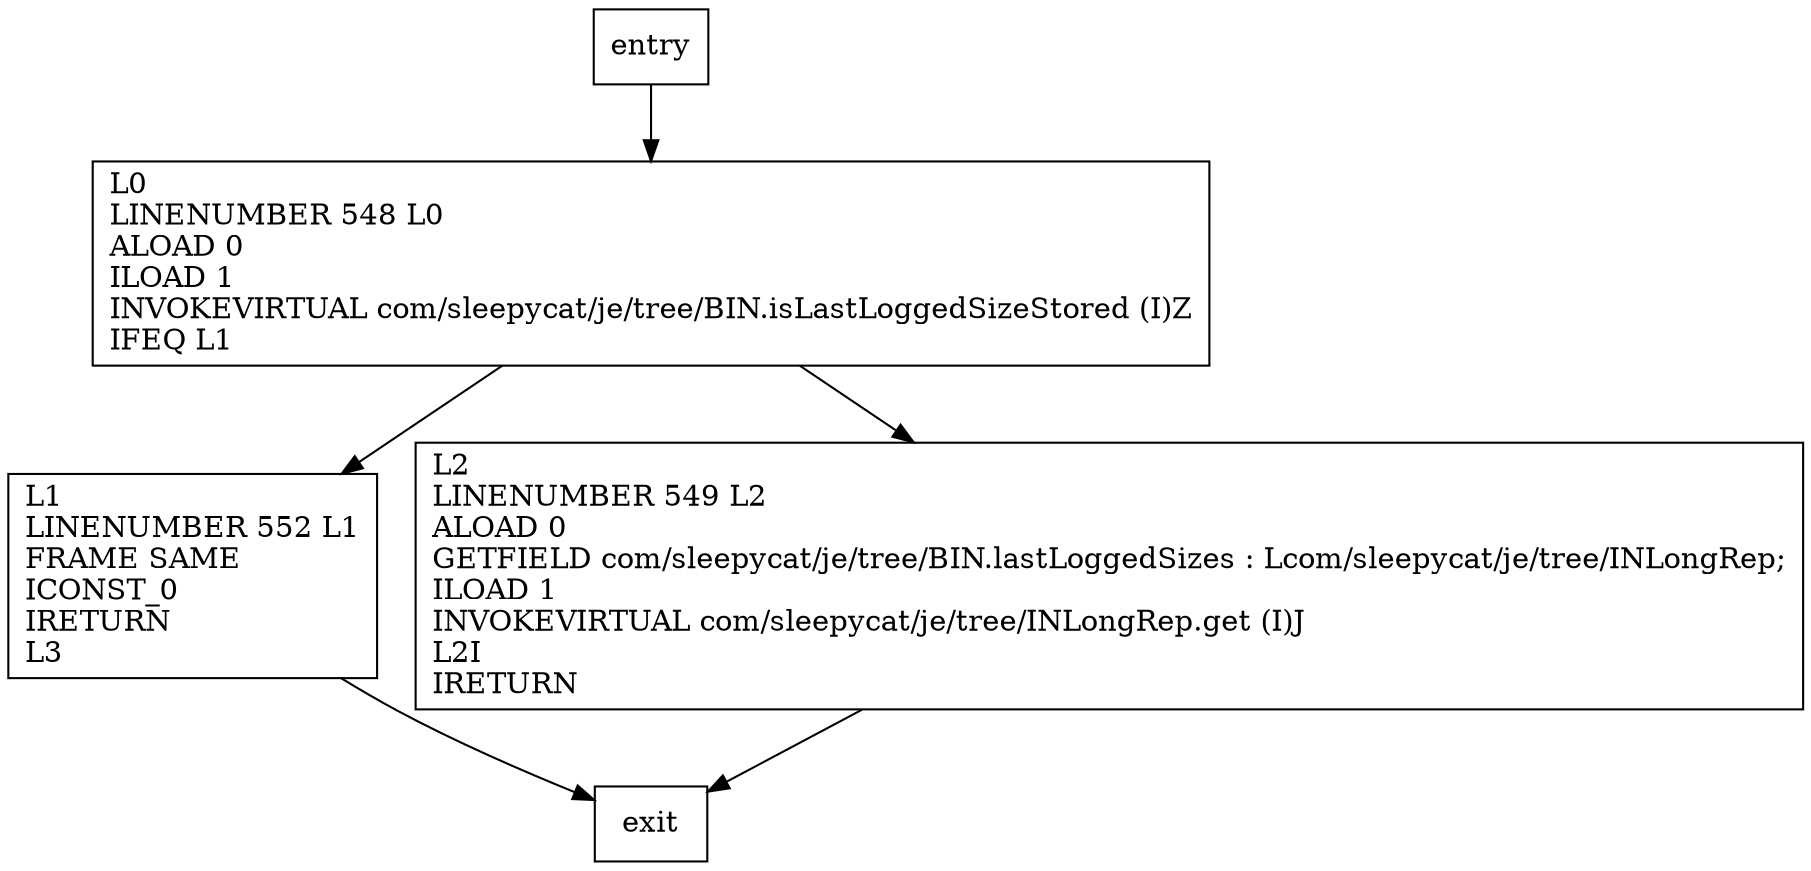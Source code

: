 digraph getLastLoggedSize {
node [shape=record];
1906583612 [label="L0\lLINENUMBER 548 L0\lALOAD 0\lILOAD 1\lINVOKEVIRTUAL com/sleepycat/je/tree/BIN.isLastLoggedSizeStored (I)Z\lIFEQ L1\l"];
810511769 [label="L1\lLINENUMBER 552 L1\lFRAME SAME\lICONST_0\lIRETURN\lL3\l"];
916008716 [label="L2\lLINENUMBER 549 L2\lALOAD 0\lGETFIELD com/sleepycat/je/tree/BIN.lastLoggedSizes : Lcom/sleepycat/je/tree/INLongRep;\lILOAD 1\lINVOKEVIRTUAL com/sleepycat/je/tree/INLongRep.get (I)J\lL2I\lIRETURN\l"];
entry;
exit;
entry -> 1906583612
1906583612 -> 810511769
1906583612 -> 916008716
810511769 -> exit
916008716 -> exit
}
